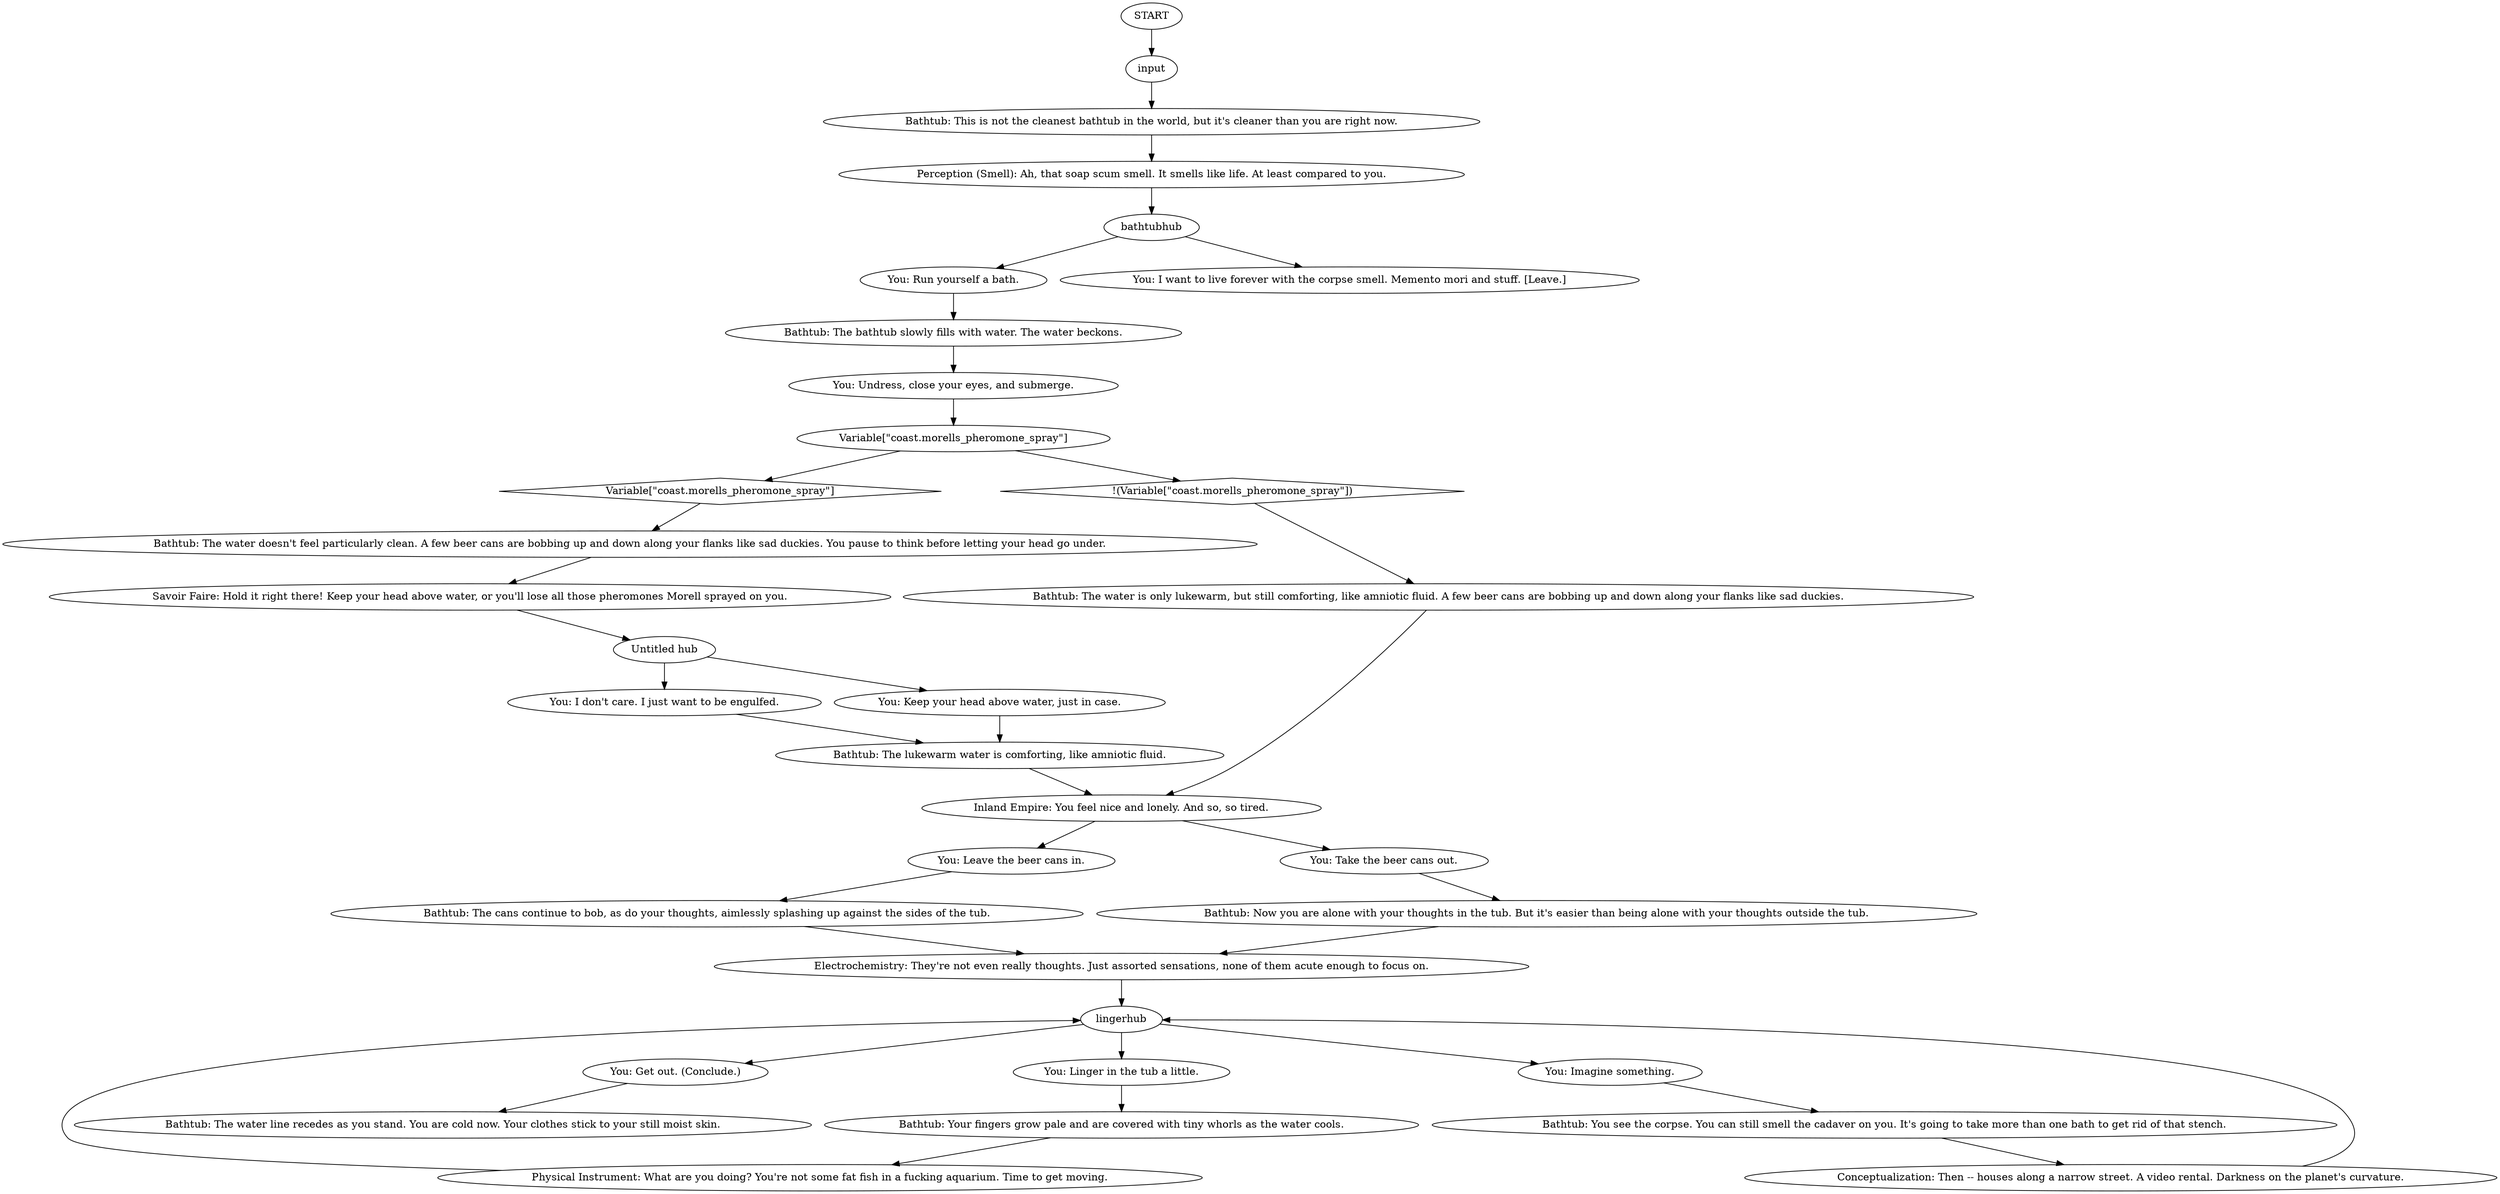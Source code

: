 # WHIRLING / BATHTUB
# You can take a bath and wash that corpse stench off.
# ==================================================
digraph G {
	  0 [label="START"];
	  1 [label="input"];
	  2 [label="Bathtub: This is not the cleanest bathtub in the world, but it's cleaner than you are right now."];
	  3 [label="Savoir Faire: Hold it right there! Keep your head above water, or you'll lose all those pheromones Morell sprayed on you."];
	  4 [label="Variable[\"coast.morells_pheromone_spray\"]"];
	  5 [label="Variable[\"coast.morells_pheromone_spray\"]", shape=diamond];
	  6 [label="!(Variable[\"coast.morells_pheromone_spray\"])", shape=diamond];
	  7 [label="You: Run yourself a bath."];
	  8 [label="You: Leave the beer cans in."];
	  9 [label="You: Take the beer cans out."];
	  10 [label="Physical Instrument: What are you doing? You're not some fat fish in a fucking aquarium. Time to get moving."];
	  11 [label="You: Get out. (Conclude.)"];
	  12 [label="lingerhub"];
	  13 [label="Bathtub: The water line recedes as you stand. You are cold now. Your clothes stick to your still moist skin."];
	  14 [label="You: I want to live forever with the corpse smell. Memento mori and stuff. [Leave.]"];
	  15 [label="Bathtub: Your fingers grow pale and are covered with tiny whorls as the water cools."];
	  16 [label="Perception (Smell): Ah, that soap scum smell. It smells like life. At least compared to you."];
	  18 [label="bathtubhub"];
	  19 [label="You: I don't care. I just want to be engulfed."];
	  20 [label="Conceptualization: Then -- houses along a narrow street. A video rental. Darkness on the planet's curvature."];
	  21 [label="Untitled hub"];
	  22 [label="Bathtub: Now you are alone with your thoughts in the tub. But it's easier than being alone with your thoughts outside the tub."];
	  23 [label="You: Linger in the tub a little."];
	  24 [label="Bathtub: The water doesn't feel particularly clean. A few beer cans are bobbing up and down along your flanks like sad duckies. You pause to think before letting your head go under."];
	  25 [label="Bathtub: The lukewarm water is comforting, like amniotic fluid."];
	  26 [label="Bathtub: The cans continue to bob, as do your thoughts, aimlessly splashing up against the sides of the tub."];
	  27 [label="Inland Empire: You feel nice and lonely. And so, so tired."];
	  28 [label="You: Imagine something."];
	  29 [label="You: Undress, close your eyes, and submerge."];
	  30 [label="Bathtub: The water is only lukewarm, but still comforting, like amniotic fluid. A few beer cans are bobbing up and down along your flanks like sad duckies."];
	  31 [label="Bathtub: The bathtub slowly fills with water. The water beckons."];
	  32 [label="Electrochemistry: They're not even really thoughts. Just assorted sensations, none of them acute enough to focus on."];
	  33 [label="Bathtub: You see the corpse. You can still smell the cadaver on you. It's going to take more than one bath to get rid of that stench."];
	  34 [label="You: Keep your head above water, just in case."];
	  0 -> 1
	  1 -> 2
	  2 -> 16
	  3 -> 21
	  4 -> 5
	  4 -> 6
	  5 -> 24
	  6 -> 30
	  7 -> 31
	  8 -> 26
	  9 -> 22
	  10 -> 12
	  11 -> 13
	  12 -> 11
	  12 -> 28
	  12 -> 23
	  15 -> 10
	  16 -> 18
	  18 -> 14
	  18 -> 7
	  19 -> 25
	  20 -> 12
	  21 -> 34
	  21 -> 19
	  22 -> 32
	  23 -> 15
	  24 -> 3
	  25 -> 27
	  26 -> 32
	  27 -> 8
	  27 -> 9
	  28 -> 33
	  29 -> 4
	  30 -> 27
	  31 -> 29
	  32 -> 12
	  33 -> 20
	  34 -> 25
}

